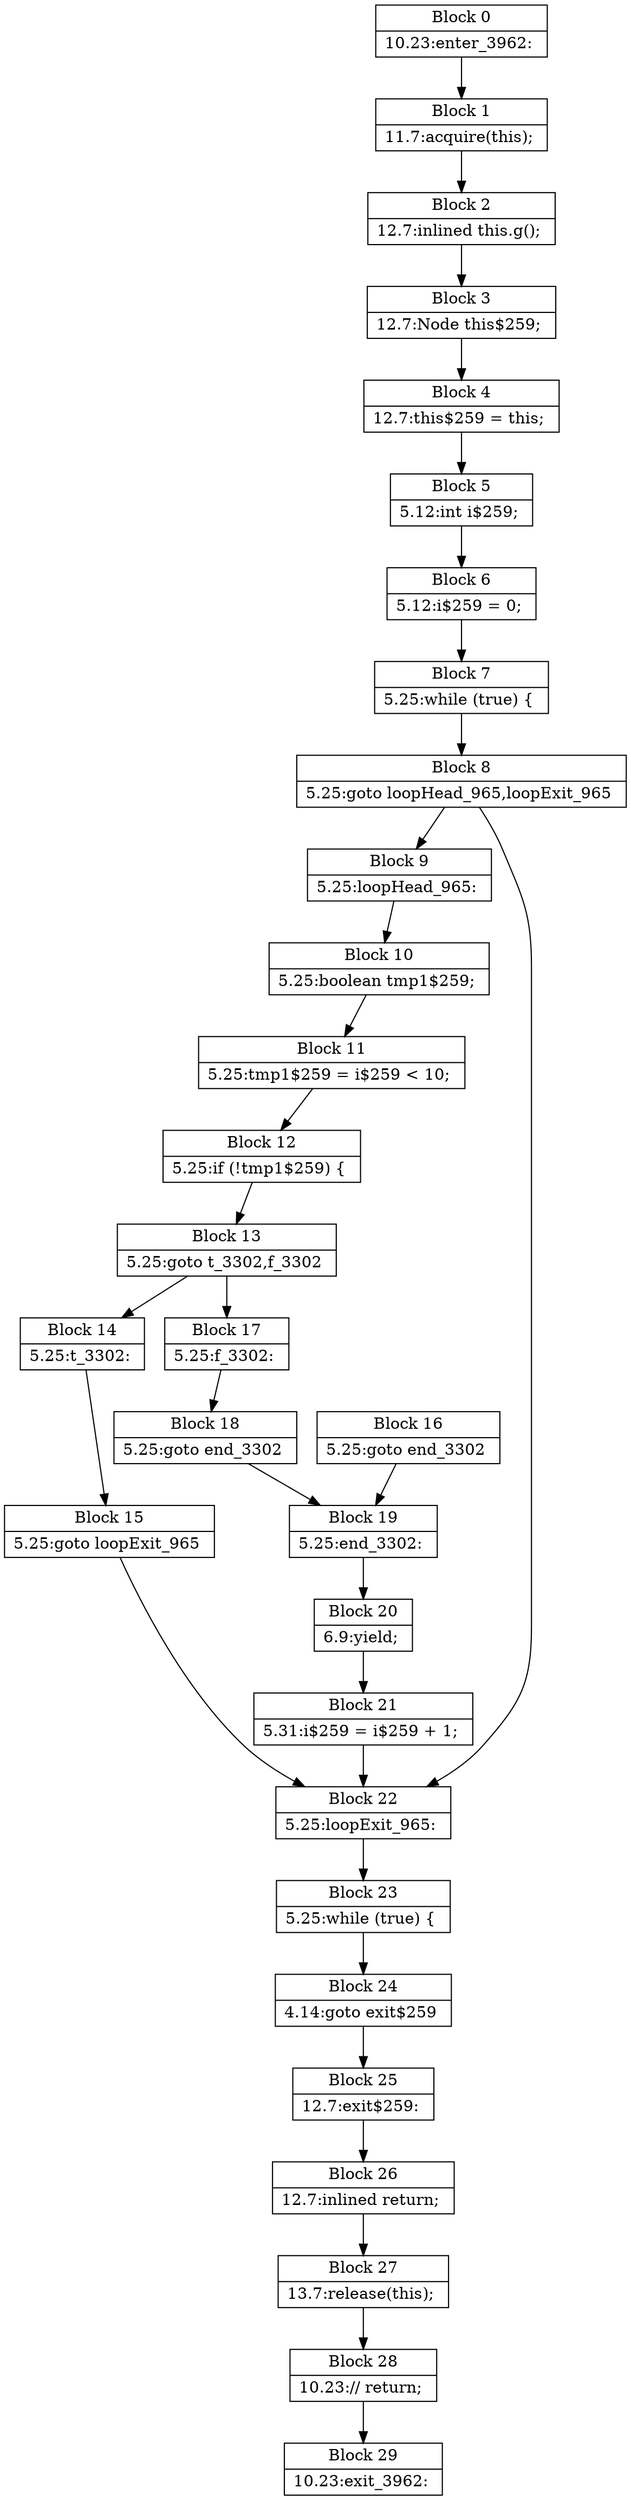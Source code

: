 digraph G {
   node [shape=record];
B0[label="{Block 0|10.23:enter_3962: \n}"];
B1[label="{Block 1|11.7:acquire(this); \n}"];
B2[label="{Block 2|12.7:inlined this.g(); \n}"];
B3[label="{Block 3|12.7:Node this$259; \n}"];
B4[label="{Block 4|12.7:this$259 = this; \n}"];
B5[label="{Block 5|5.12:int i$259; \n}"];
B6[label="{Block 6|5.12:i$259 = 0; \n}"];
B7[label="{Block 7|5.25:while (true)   \{ \n}"];
B8[label="{Block 8|5.25:goto loopHead_965,loopExit_965 \n}"];
B9[label="{Block 9|5.25:loopHead_965: \n}"];
B10[label="{Block 10|5.25:boolean tmp1$259; \n}"];
B11[label="{Block 11|5.25:tmp1$259 = i$259 \< 10; \n}"];
B12[label="{Block 12|5.25:if (!tmp1$259) \{ \n}"];
B13[label="{Block 13|5.25:goto t_3302,f_3302 \n}"];
B14[label="{Block 14|5.25:t_3302: \n}"];
B15[label="{Block 15|5.25:goto loopExit_965 \n}"];
B16[label="{Block 16|5.25:goto end_3302 \n}"];
B17[label="{Block 17|5.25:f_3302: \n}"];
B18[label="{Block 18|5.25:goto end_3302 \n}"];
B19[label="{Block 19|5.25:end_3302: \n}"];
B20[label="{Block 20|6.9:yield; \n}"];
B21[label="{Block 21|5.31:i$259 = i$259 + 1; \n}"];
B22[label="{Block 22|5.25:loopExit_965: \n}"];
B23[label="{Block 23|5.25:while (true)   \{ \n}"];
B24[label="{Block 24|4.14:goto exit$259 \n}"];
B25[label="{Block 25|12.7:exit$259: \n}"];
B26[label="{Block 26|12.7:inlined return; \n}"];
B27[label="{Block 27|13.7:release(this); \n}"];
B28[label="{Block 28|10.23:// return; \n}"];
B29[label="{Block 29|10.23:exit_3962: \n}"];
B0 -> B1;
B1 -> B2;
B2 -> B3;
B3 -> B4;
B4 -> B5;
B5 -> B6;
B6 -> B7;
B7 -> B8;
B8 -> B9;
B8 -> B22;
B9 -> B10;
B10 -> B11;
B11 -> B12;
B12 -> B13;
B13 -> B17;
B13 -> B14;
B14 -> B15;
B15 -> B22;
B16 -> B19;
B17 -> B18;
B18 -> B19;
B19 -> B20;
B20 -> B21;
B21 -> B22;
B22 -> B23;
B23 -> B24;
B24 -> B25;
B25 -> B26;
B26 -> B27;
B27 -> B28;
B28 -> B29;
}
